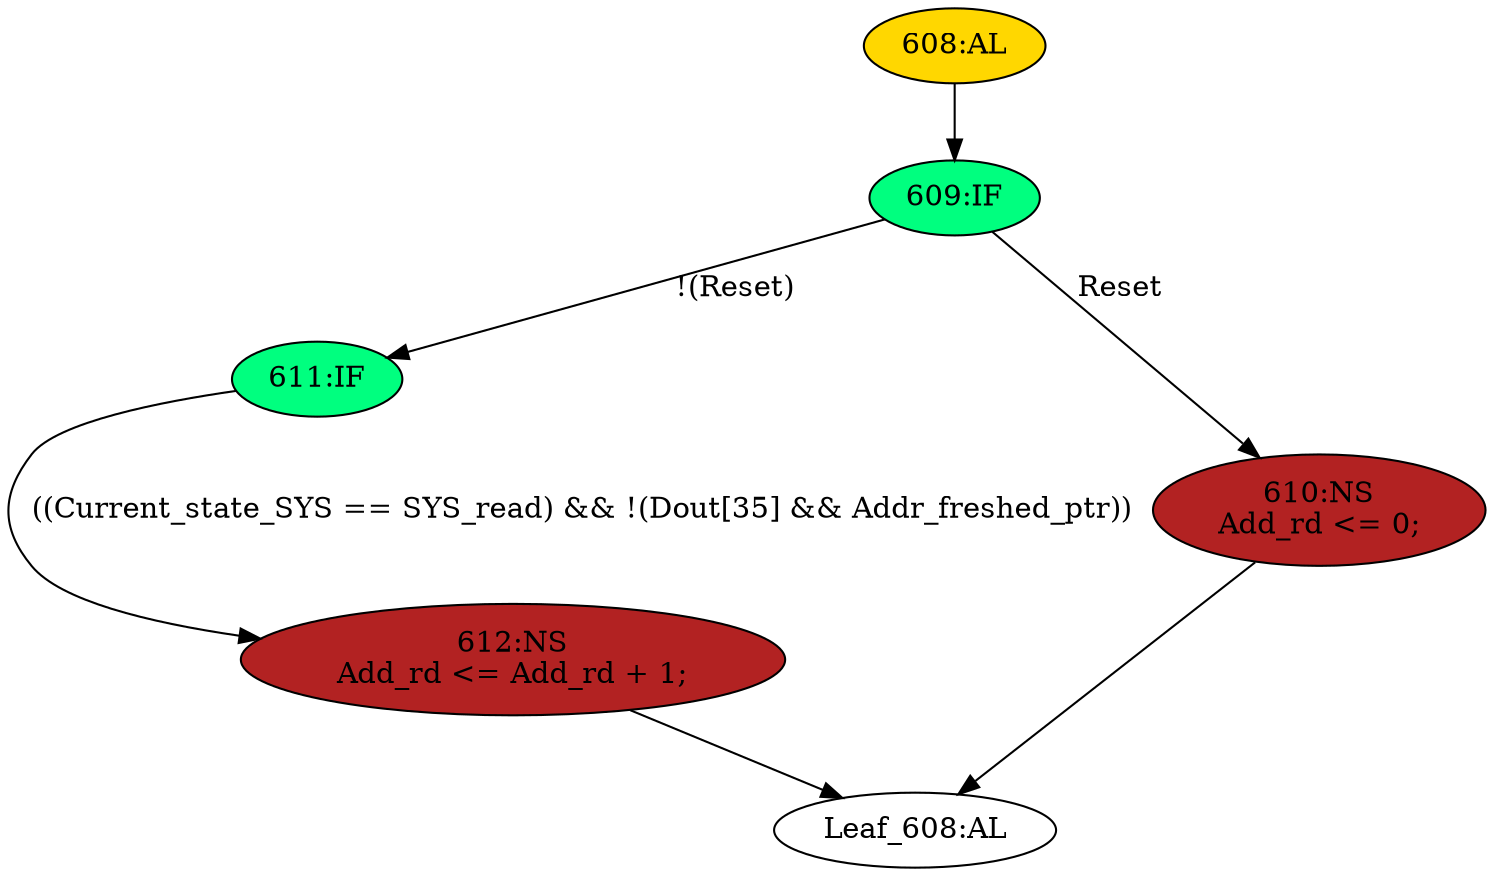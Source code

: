 strict digraph "" {
	node [label="\N"];
	"609:IF"	 [ast="<pyverilog.vparser.ast.IfStatement object at 0x7fbd1c2d2a90>",
		fillcolor=springgreen,
		label="609:IF",
		statements="[]",
		style=filled,
		typ=IfStatement];
	"611:IF"	 [ast="<pyverilog.vparser.ast.IfStatement object at 0x7fbd1c2d2ad0>",
		fillcolor=springgreen,
		label="611:IF",
		statements="[]",
		style=filled,
		typ=IfStatement];
	"609:IF" -> "611:IF"	 [cond="['Reset']",
		label="!(Reset)",
		lineno=609];
	"610:NS"	 [ast="<pyverilog.vparser.ast.NonblockingSubstitution object at 0x7fbd1c2d2fd0>",
		fillcolor=firebrick,
		label="610:NS
Add_rd <= 0;",
		statements="[<pyverilog.vparser.ast.NonblockingSubstitution object at 0x7fbd1c2d2fd0>]",
		style=filled,
		typ=NonblockingSubstitution];
	"609:IF" -> "610:NS"	 [cond="['Reset']",
		label=Reset,
		lineno=609];
	"612:NS"	 [ast="<pyverilog.vparser.ast.NonblockingSubstitution object at 0x7fbd1c2d2b10>",
		fillcolor=firebrick,
		label="612:NS
Add_rd <= Add_rd + 1;",
		statements="[<pyverilog.vparser.ast.NonblockingSubstitution object at 0x7fbd1c2d2b10>]",
		style=filled,
		typ=NonblockingSubstitution];
	"Leaf_608:AL"	 [def_var="['Add_rd']",
		label="Leaf_608:AL"];
	"612:NS" -> "Leaf_608:AL"	 [cond="[]",
		lineno=None];
	"611:IF" -> "612:NS"	 [cond="['Current_state_SYS', 'SYS_read', 'Dout', 'Addr_freshed_ptr']",
		label="((Current_state_SYS == SYS_read) && !(Dout[35] && Addr_freshed_ptr))",
		lineno=611];
	"610:NS" -> "Leaf_608:AL"	 [cond="[]",
		lineno=None];
	"608:AL"	 [ast="<pyverilog.vparser.ast.Always object at 0x7fbd1c2cf190>",
		clk_sens=False,
		fillcolor=gold,
		label="608:AL",
		sens="['Clk_SYS', 'Reset']",
		statements="[]",
		style=filled,
		typ=Always,
		use_var="['Reset', 'Add_rd', 'Dout', 'Current_state_SYS', 'SYS_read', 'Addr_freshed_ptr']"];
	"608:AL" -> "609:IF"	 [cond="[]",
		lineno=None];
}
